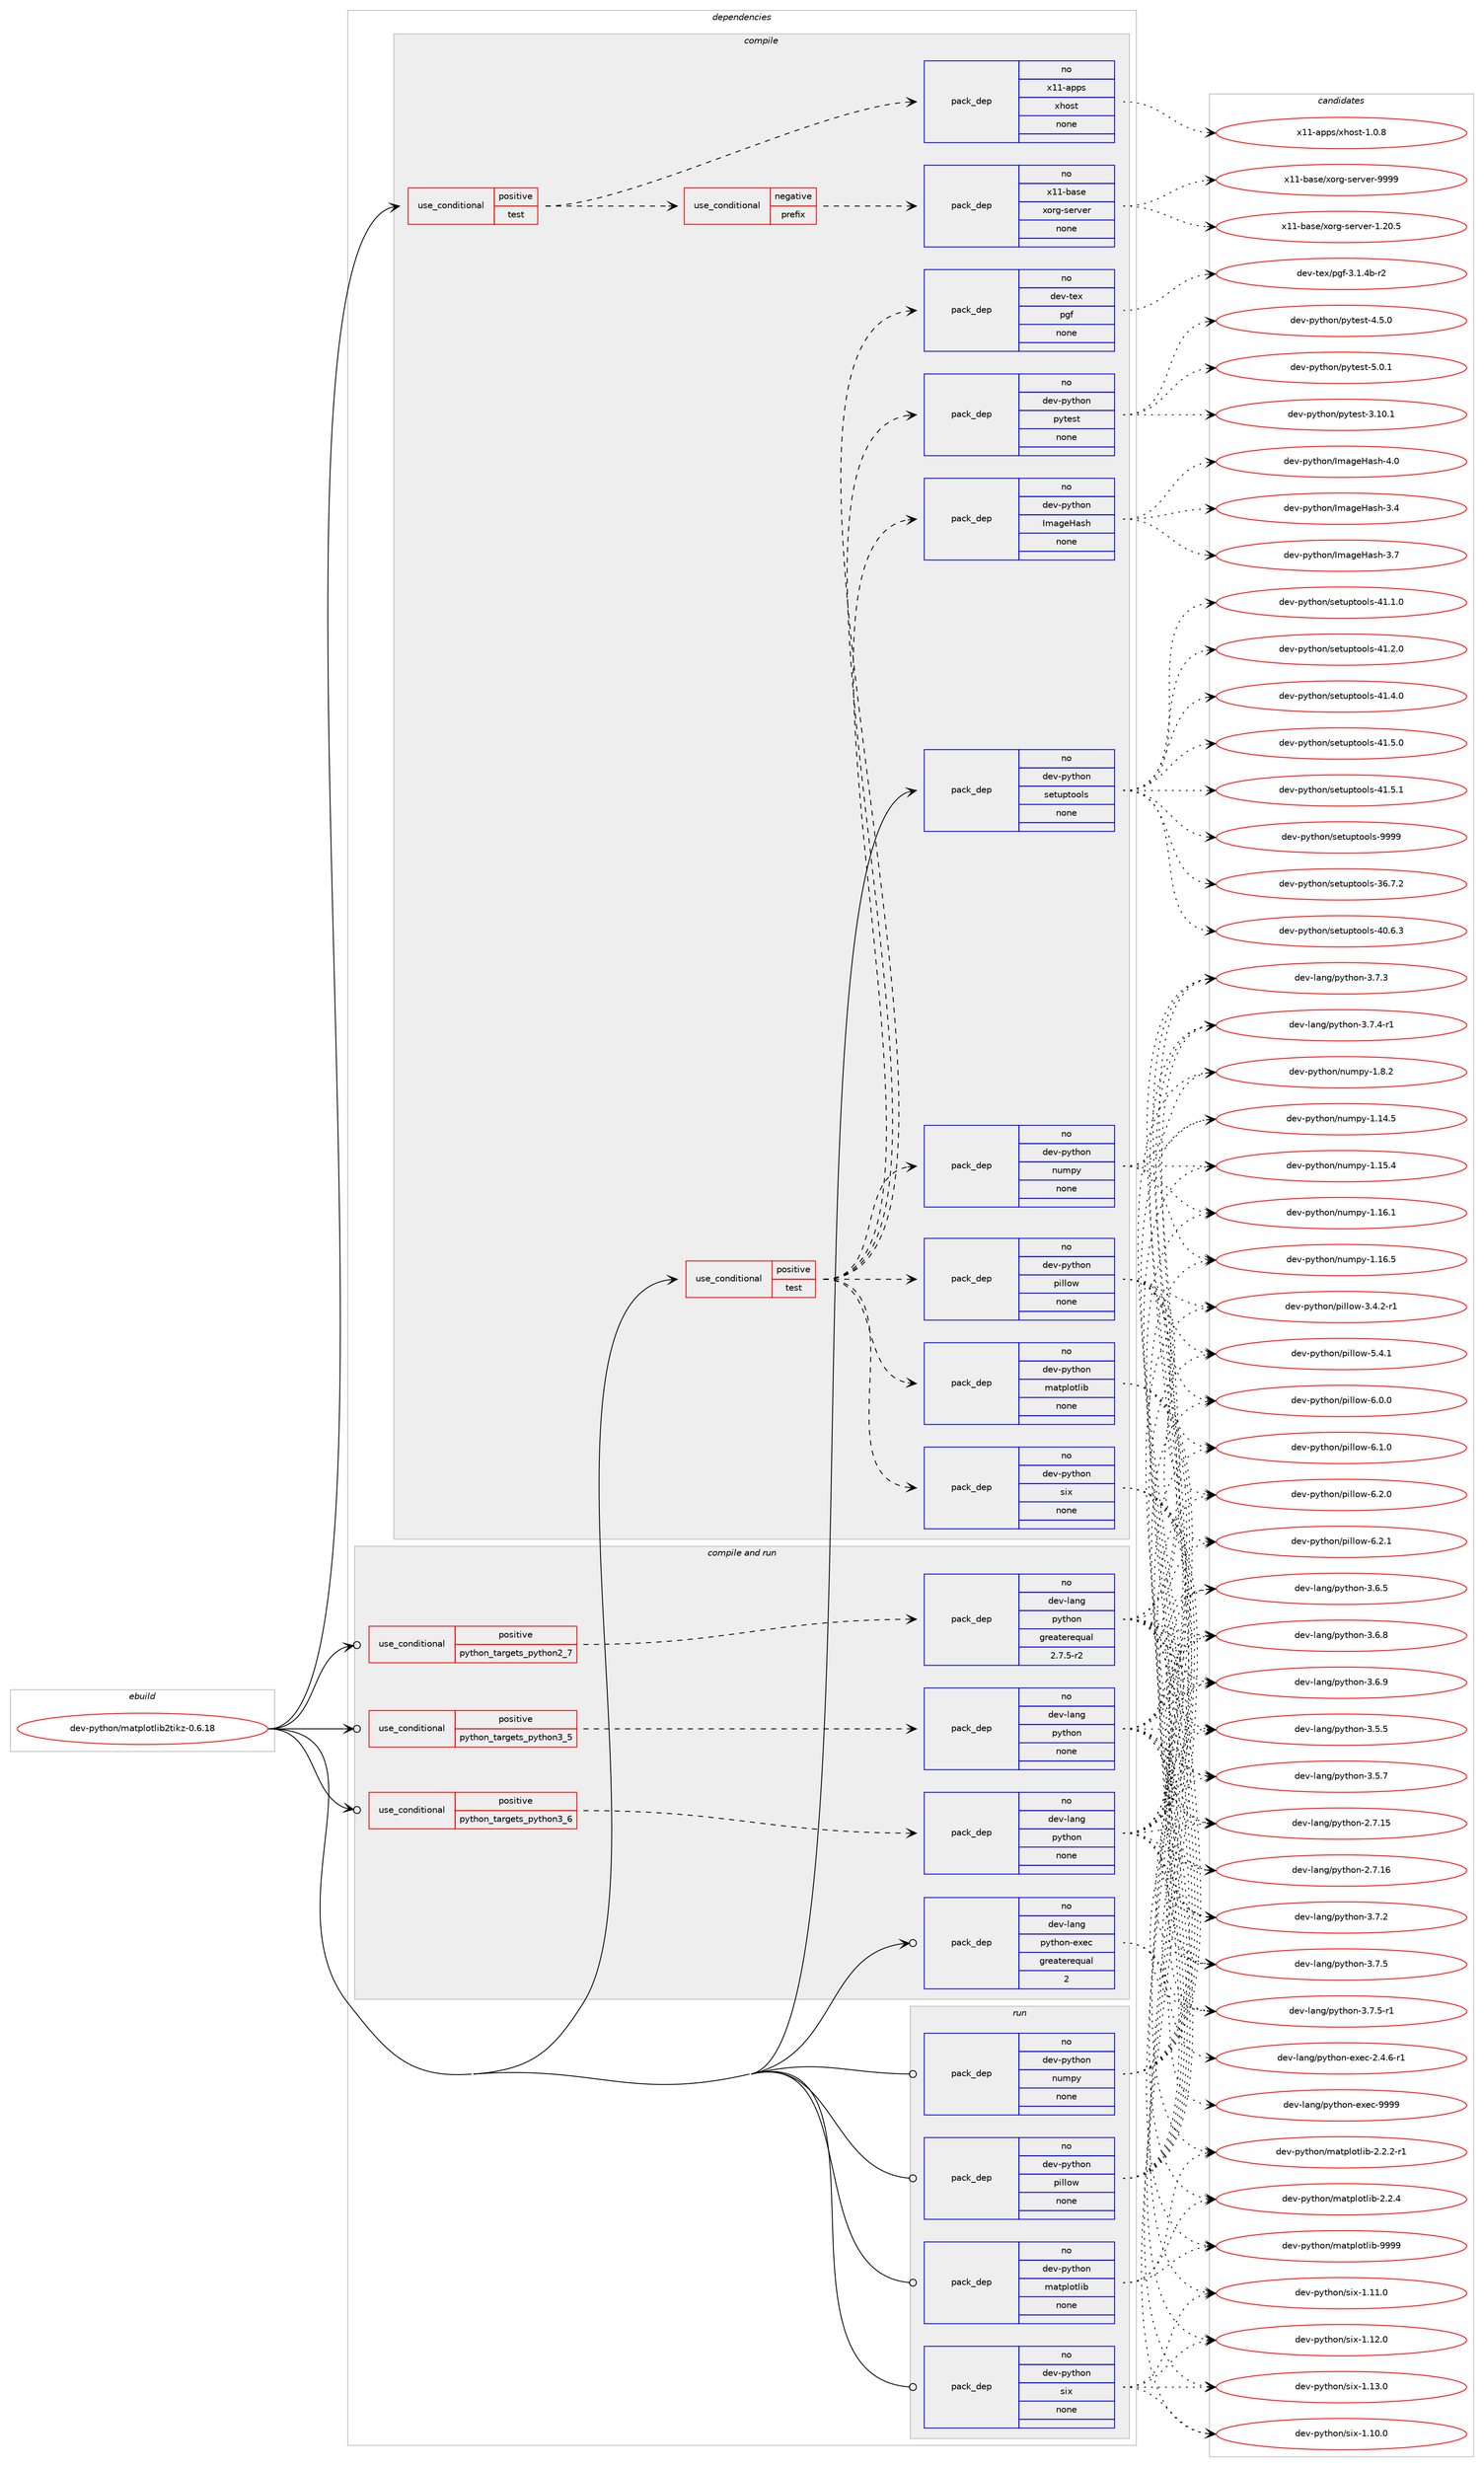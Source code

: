 digraph prolog {

# *************
# Graph options
# *************

newrank=true;
concentrate=true;
compound=true;
graph [rankdir=LR,fontname=Helvetica,fontsize=10,ranksep=1.5];#, ranksep=2.5, nodesep=0.2];
edge  [arrowhead=vee];
node  [fontname=Helvetica,fontsize=10];

# **********
# The ebuild
# **********

subgraph cluster_leftcol {
color=gray;
rank=same;
label=<<i>ebuild</i>>;
id [label="dev-python/matplotlib2tikz-0.6.18", color=red, width=4, href="../dev-python/matplotlib2tikz-0.6.18.svg"];
}

# ****************
# The dependencies
# ****************

subgraph cluster_midcol {
color=gray;
label=<<i>dependencies</i>>;
subgraph cluster_compile {
fillcolor="#eeeeee";
style=filled;
label=<<i>compile</i>>;
subgraph cond142421 {
dependency614317 [label=<<TABLE BORDER="0" CELLBORDER="1" CELLSPACING="0" CELLPADDING="4"><TR><TD ROWSPAN="3" CELLPADDING="10">use_conditional</TD></TR><TR><TD>positive</TD></TR><TR><TD>test</TD></TR></TABLE>>, shape=none, color=red];
subgraph cond142422 {
dependency614318 [label=<<TABLE BORDER="0" CELLBORDER="1" CELLSPACING="0" CELLPADDING="4"><TR><TD ROWSPAN="3" CELLPADDING="10">use_conditional</TD></TR><TR><TD>negative</TD></TR><TR><TD>prefix</TD></TR></TABLE>>, shape=none, color=red];
subgraph pack460091 {
dependency614319 [label=<<TABLE BORDER="0" CELLBORDER="1" CELLSPACING="0" CELLPADDING="4" WIDTH="220"><TR><TD ROWSPAN="6" CELLPADDING="30">pack_dep</TD></TR><TR><TD WIDTH="110">no</TD></TR><TR><TD>x11-base</TD></TR><TR><TD>xorg-server</TD></TR><TR><TD>none</TD></TR><TR><TD></TD></TR></TABLE>>, shape=none, color=blue];
}
dependency614318:e -> dependency614319:w [weight=20,style="dashed",arrowhead="vee"];
}
dependency614317:e -> dependency614318:w [weight=20,style="dashed",arrowhead="vee"];
subgraph pack460092 {
dependency614320 [label=<<TABLE BORDER="0" CELLBORDER="1" CELLSPACING="0" CELLPADDING="4" WIDTH="220"><TR><TD ROWSPAN="6" CELLPADDING="30">pack_dep</TD></TR><TR><TD WIDTH="110">no</TD></TR><TR><TD>x11-apps</TD></TR><TR><TD>xhost</TD></TR><TR><TD>none</TD></TR><TR><TD></TD></TR></TABLE>>, shape=none, color=blue];
}
dependency614317:e -> dependency614320:w [weight=20,style="dashed",arrowhead="vee"];
}
id:e -> dependency614317:w [weight=20,style="solid",arrowhead="vee"];
subgraph cond142423 {
dependency614321 [label=<<TABLE BORDER="0" CELLBORDER="1" CELLSPACING="0" CELLPADDING="4"><TR><TD ROWSPAN="3" CELLPADDING="10">use_conditional</TD></TR><TR><TD>positive</TD></TR><TR><TD>test</TD></TR></TABLE>>, shape=none, color=red];
subgraph pack460093 {
dependency614322 [label=<<TABLE BORDER="0" CELLBORDER="1" CELLSPACING="0" CELLPADDING="4" WIDTH="220"><TR><TD ROWSPAN="6" CELLPADDING="30">pack_dep</TD></TR><TR><TD WIDTH="110">no</TD></TR><TR><TD>dev-python</TD></TR><TR><TD>matplotlib</TD></TR><TR><TD>none</TD></TR><TR><TD></TD></TR></TABLE>>, shape=none, color=blue];
}
dependency614321:e -> dependency614322:w [weight=20,style="dashed",arrowhead="vee"];
subgraph pack460094 {
dependency614323 [label=<<TABLE BORDER="0" CELLBORDER="1" CELLSPACING="0" CELLPADDING="4" WIDTH="220"><TR><TD ROWSPAN="6" CELLPADDING="30">pack_dep</TD></TR><TR><TD WIDTH="110">no</TD></TR><TR><TD>dev-python</TD></TR><TR><TD>numpy</TD></TR><TR><TD>none</TD></TR><TR><TD></TD></TR></TABLE>>, shape=none, color=blue];
}
dependency614321:e -> dependency614323:w [weight=20,style="dashed",arrowhead="vee"];
subgraph pack460095 {
dependency614324 [label=<<TABLE BORDER="0" CELLBORDER="1" CELLSPACING="0" CELLPADDING="4" WIDTH="220"><TR><TD ROWSPAN="6" CELLPADDING="30">pack_dep</TD></TR><TR><TD WIDTH="110">no</TD></TR><TR><TD>dev-python</TD></TR><TR><TD>pillow</TD></TR><TR><TD>none</TD></TR><TR><TD></TD></TR></TABLE>>, shape=none, color=blue];
}
dependency614321:e -> dependency614324:w [weight=20,style="dashed",arrowhead="vee"];
subgraph pack460096 {
dependency614325 [label=<<TABLE BORDER="0" CELLBORDER="1" CELLSPACING="0" CELLPADDING="4" WIDTH="220"><TR><TD ROWSPAN="6" CELLPADDING="30">pack_dep</TD></TR><TR><TD WIDTH="110">no</TD></TR><TR><TD>dev-python</TD></TR><TR><TD>six</TD></TR><TR><TD>none</TD></TR><TR><TD></TD></TR></TABLE>>, shape=none, color=blue];
}
dependency614321:e -> dependency614325:w [weight=20,style="dashed",arrowhead="vee"];
subgraph pack460097 {
dependency614326 [label=<<TABLE BORDER="0" CELLBORDER="1" CELLSPACING="0" CELLPADDING="4" WIDTH="220"><TR><TD ROWSPAN="6" CELLPADDING="30">pack_dep</TD></TR><TR><TD WIDTH="110">no</TD></TR><TR><TD>dev-python</TD></TR><TR><TD>ImageHash</TD></TR><TR><TD>none</TD></TR><TR><TD></TD></TR></TABLE>>, shape=none, color=blue];
}
dependency614321:e -> dependency614326:w [weight=20,style="dashed",arrowhead="vee"];
subgraph pack460098 {
dependency614327 [label=<<TABLE BORDER="0" CELLBORDER="1" CELLSPACING="0" CELLPADDING="4" WIDTH="220"><TR><TD ROWSPAN="6" CELLPADDING="30">pack_dep</TD></TR><TR><TD WIDTH="110">no</TD></TR><TR><TD>dev-python</TD></TR><TR><TD>pytest</TD></TR><TR><TD>none</TD></TR><TR><TD></TD></TR></TABLE>>, shape=none, color=blue];
}
dependency614321:e -> dependency614327:w [weight=20,style="dashed",arrowhead="vee"];
subgraph pack460099 {
dependency614328 [label=<<TABLE BORDER="0" CELLBORDER="1" CELLSPACING="0" CELLPADDING="4" WIDTH="220"><TR><TD ROWSPAN="6" CELLPADDING="30">pack_dep</TD></TR><TR><TD WIDTH="110">no</TD></TR><TR><TD>dev-tex</TD></TR><TR><TD>pgf</TD></TR><TR><TD>none</TD></TR><TR><TD></TD></TR></TABLE>>, shape=none, color=blue];
}
dependency614321:e -> dependency614328:w [weight=20,style="dashed",arrowhead="vee"];
}
id:e -> dependency614321:w [weight=20,style="solid",arrowhead="vee"];
subgraph pack460100 {
dependency614329 [label=<<TABLE BORDER="0" CELLBORDER="1" CELLSPACING="0" CELLPADDING="4" WIDTH="220"><TR><TD ROWSPAN="6" CELLPADDING="30">pack_dep</TD></TR><TR><TD WIDTH="110">no</TD></TR><TR><TD>dev-python</TD></TR><TR><TD>setuptools</TD></TR><TR><TD>none</TD></TR><TR><TD></TD></TR></TABLE>>, shape=none, color=blue];
}
id:e -> dependency614329:w [weight=20,style="solid",arrowhead="vee"];
}
subgraph cluster_compileandrun {
fillcolor="#eeeeee";
style=filled;
label=<<i>compile and run</i>>;
subgraph cond142424 {
dependency614330 [label=<<TABLE BORDER="0" CELLBORDER="1" CELLSPACING="0" CELLPADDING="4"><TR><TD ROWSPAN="3" CELLPADDING="10">use_conditional</TD></TR><TR><TD>positive</TD></TR><TR><TD>python_targets_python2_7</TD></TR></TABLE>>, shape=none, color=red];
subgraph pack460101 {
dependency614331 [label=<<TABLE BORDER="0" CELLBORDER="1" CELLSPACING="0" CELLPADDING="4" WIDTH="220"><TR><TD ROWSPAN="6" CELLPADDING="30">pack_dep</TD></TR><TR><TD WIDTH="110">no</TD></TR><TR><TD>dev-lang</TD></TR><TR><TD>python</TD></TR><TR><TD>greaterequal</TD></TR><TR><TD>2.7.5-r2</TD></TR></TABLE>>, shape=none, color=blue];
}
dependency614330:e -> dependency614331:w [weight=20,style="dashed",arrowhead="vee"];
}
id:e -> dependency614330:w [weight=20,style="solid",arrowhead="odotvee"];
subgraph cond142425 {
dependency614332 [label=<<TABLE BORDER="0" CELLBORDER="1" CELLSPACING="0" CELLPADDING="4"><TR><TD ROWSPAN="3" CELLPADDING="10">use_conditional</TD></TR><TR><TD>positive</TD></TR><TR><TD>python_targets_python3_5</TD></TR></TABLE>>, shape=none, color=red];
subgraph pack460102 {
dependency614333 [label=<<TABLE BORDER="0" CELLBORDER="1" CELLSPACING="0" CELLPADDING="4" WIDTH="220"><TR><TD ROWSPAN="6" CELLPADDING="30">pack_dep</TD></TR><TR><TD WIDTH="110">no</TD></TR><TR><TD>dev-lang</TD></TR><TR><TD>python</TD></TR><TR><TD>none</TD></TR><TR><TD></TD></TR></TABLE>>, shape=none, color=blue];
}
dependency614332:e -> dependency614333:w [weight=20,style="dashed",arrowhead="vee"];
}
id:e -> dependency614332:w [weight=20,style="solid",arrowhead="odotvee"];
subgraph cond142426 {
dependency614334 [label=<<TABLE BORDER="0" CELLBORDER="1" CELLSPACING="0" CELLPADDING="4"><TR><TD ROWSPAN="3" CELLPADDING="10">use_conditional</TD></TR><TR><TD>positive</TD></TR><TR><TD>python_targets_python3_6</TD></TR></TABLE>>, shape=none, color=red];
subgraph pack460103 {
dependency614335 [label=<<TABLE BORDER="0" CELLBORDER="1" CELLSPACING="0" CELLPADDING="4" WIDTH="220"><TR><TD ROWSPAN="6" CELLPADDING="30">pack_dep</TD></TR><TR><TD WIDTH="110">no</TD></TR><TR><TD>dev-lang</TD></TR><TR><TD>python</TD></TR><TR><TD>none</TD></TR><TR><TD></TD></TR></TABLE>>, shape=none, color=blue];
}
dependency614334:e -> dependency614335:w [weight=20,style="dashed",arrowhead="vee"];
}
id:e -> dependency614334:w [weight=20,style="solid",arrowhead="odotvee"];
subgraph pack460104 {
dependency614336 [label=<<TABLE BORDER="0" CELLBORDER="1" CELLSPACING="0" CELLPADDING="4" WIDTH="220"><TR><TD ROWSPAN="6" CELLPADDING="30">pack_dep</TD></TR><TR><TD WIDTH="110">no</TD></TR><TR><TD>dev-lang</TD></TR><TR><TD>python-exec</TD></TR><TR><TD>greaterequal</TD></TR><TR><TD>2</TD></TR></TABLE>>, shape=none, color=blue];
}
id:e -> dependency614336:w [weight=20,style="solid",arrowhead="odotvee"];
}
subgraph cluster_run {
fillcolor="#eeeeee";
style=filled;
label=<<i>run</i>>;
subgraph pack460105 {
dependency614337 [label=<<TABLE BORDER="0" CELLBORDER="1" CELLSPACING="0" CELLPADDING="4" WIDTH="220"><TR><TD ROWSPAN="6" CELLPADDING="30">pack_dep</TD></TR><TR><TD WIDTH="110">no</TD></TR><TR><TD>dev-python</TD></TR><TR><TD>matplotlib</TD></TR><TR><TD>none</TD></TR><TR><TD></TD></TR></TABLE>>, shape=none, color=blue];
}
id:e -> dependency614337:w [weight=20,style="solid",arrowhead="odot"];
subgraph pack460106 {
dependency614338 [label=<<TABLE BORDER="0" CELLBORDER="1" CELLSPACING="0" CELLPADDING="4" WIDTH="220"><TR><TD ROWSPAN="6" CELLPADDING="30">pack_dep</TD></TR><TR><TD WIDTH="110">no</TD></TR><TR><TD>dev-python</TD></TR><TR><TD>numpy</TD></TR><TR><TD>none</TD></TR><TR><TD></TD></TR></TABLE>>, shape=none, color=blue];
}
id:e -> dependency614338:w [weight=20,style="solid",arrowhead="odot"];
subgraph pack460107 {
dependency614339 [label=<<TABLE BORDER="0" CELLBORDER="1" CELLSPACING="0" CELLPADDING="4" WIDTH="220"><TR><TD ROWSPAN="6" CELLPADDING="30">pack_dep</TD></TR><TR><TD WIDTH="110">no</TD></TR><TR><TD>dev-python</TD></TR><TR><TD>pillow</TD></TR><TR><TD>none</TD></TR><TR><TD></TD></TR></TABLE>>, shape=none, color=blue];
}
id:e -> dependency614339:w [weight=20,style="solid",arrowhead="odot"];
subgraph pack460108 {
dependency614340 [label=<<TABLE BORDER="0" CELLBORDER="1" CELLSPACING="0" CELLPADDING="4" WIDTH="220"><TR><TD ROWSPAN="6" CELLPADDING="30">pack_dep</TD></TR><TR><TD WIDTH="110">no</TD></TR><TR><TD>dev-python</TD></TR><TR><TD>six</TD></TR><TR><TD>none</TD></TR><TR><TD></TD></TR></TABLE>>, shape=none, color=blue];
}
id:e -> dependency614340:w [weight=20,style="solid",arrowhead="odot"];
}
}

# **************
# The candidates
# **************

subgraph cluster_choices {
rank=same;
color=gray;
label=<<i>candidates</i>>;

subgraph choice460091 {
color=black;
nodesep=1;
choice1204949459897115101471201111141034511510111411810111445494650484653 [label="x11-base/xorg-server-1.20.5", color=red, width=4,href="../x11-base/xorg-server-1.20.5.svg"];
choice120494945989711510147120111114103451151011141181011144557575757 [label="x11-base/xorg-server-9999", color=red, width=4,href="../x11-base/xorg-server-9999.svg"];
dependency614319:e -> choice1204949459897115101471201111141034511510111411810111445494650484653:w [style=dotted,weight="100"];
dependency614319:e -> choice120494945989711510147120111114103451151011141181011144557575757:w [style=dotted,weight="100"];
}
subgraph choice460092 {
color=black;
nodesep=1;
choice1204949459711211211547120104111115116454946484656 [label="x11-apps/xhost-1.0.8", color=red, width=4,href="../x11-apps/xhost-1.0.8.svg"];
dependency614320:e -> choice1204949459711211211547120104111115116454946484656:w [style=dotted,weight="100"];
}
subgraph choice460093 {
color=black;
nodesep=1;
choice100101118451121211161041111104710997116112108111116108105984550465046504511449 [label="dev-python/matplotlib-2.2.2-r1", color=red, width=4,href="../dev-python/matplotlib-2.2.2-r1.svg"];
choice10010111845112121116104111110471099711611210811111610810598455046504652 [label="dev-python/matplotlib-2.2.4", color=red, width=4,href="../dev-python/matplotlib-2.2.4.svg"];
choice100101118451121211161041111104710997116112108111116108105984557575757 [label="dev-python/matplotlib-9999", color=red, width=4,href="../dev-python/matplotlib-9999.svg"];
dependency614322:e -> choice100101118451121211161041111104710997116112108111116108105984550465046504511449:w [style=dotted,weight="100"];
dependency614322:e -> choice10010111845112121116104111110471099711611210811111610810598455046504652:w [style=dotted,weight="100"];
dependency614322:e -> choice100101118451121211161041111104710997116112108111116108105984557575757:w [style=dotted,weight="100"];
}
subgraph choice460094 {
color=black;
nodesep=1;
choice100101118451121211161041111104711011710911212145494649524653 [label="dev-python/numpy-1.14.5", color=red, width=4,href="../dev-python/numpy-1.14.5.svg"];
choice100101118451121211161041111104711011710911212145494649534652 [label="dev-python/numpy-1.15.4", color=red, width=4,href="../dev-python/numpy-1.15.4.svg"];
choice100101118451121211161041111104711011710911212145494649544649 [label="dev-python/numpy-1.16.1", color=red, width=4,href="../dev-python/numpy-1.16.1.svg"];
choice100101118451121211161041111104711011710911212145494649544653 [label="dev-python/numpy-1.16.5", color=red, width=4,href="../dev-python/numpy-1.16.5.svg"];
choice1001011184511212111610411111047110117109112121454946564650 [label="dev-python/numpy-1.8.2", color=red, width=4,href="../dev-python/numpy-1.8.2.svg"];
dependency614323:e -> choice100101118451121211161041111104711011710911212145494649524653:w [style=dotted,weight="100"];
dependency614323:e -> choice100101118451121211161041111104711011710911212145494649534652:w [style=dotted,weight="100"];
dependency614323:e -> choice100101118451121211161041111104711011710911212145494649544649:w [style=dotted,weight="100"];
dependency614323:e -> choice100101118451121211161041111104711011710911212145494649544653:w [style=dotted,weight="100"];
dependency614323:e -> choice1001011184511212111610411111047110117109112121454946564650:w [style=dotted,weight="100"];
}
subgraph choice460095 {
color=black;
nodesep=1;
choice10010111845112121116104111110471121051081081111194551465246504511449 [label="dev-python/pillow-3.4.2-r1", color=red, width=4,href="../dev-python/pillow-3.4.2-r1.svg"];
choice1001011184511212111610411111047112105108108111119455346524649 [label="dev-python/pillow-5.4.1", color=red, width=4,href="../dev-python/pillow-5.4.1.svg"];
choice1001011184511212111610411111047112105108108111119455446484648 [label="dev-python/pillow-6.0.0", color=red, width=4,href="../dev-python/pillow-6.0.0.svg"];
choice1001011184511212111610411111047112105108108111119455446494648 [label="dev-python/pillow-6.1.0", color=red, width=4,href="../dev-python/pillow-6.1.0.svg"];
choice1001011184511212111610411111047112105108108111119455446504648 [label="dev-python/pillow-6.2.0", color=red, width=4,href="../dev-python/pillow-6.2.0.svg"];
choice1001011184511212111610411111047112105108108111119455446504649 [label="dev-python/pillow-6.2.1", color=red, width=4,href="../dev-python/pillow-6.2.1.svg"];
dependency614324:e -> choice10010111845112121116104111110471121051081081111194551465246504511449:w [style=dotted,weight="100"];
dependency614324:e -> choice1001011184511212111610411111047112105108108111119455346524649:w [style=dotted,weight="100"];
dependency614324:e -> choice1001011184511212111610411111047112105108108111119455446484648:w [style=dotted,weight="100"];
dependency614324:e -> choice1001011184511212111610411111047112105108108111119455446494648:w [style=dotted,weight="100"];
dependency614324:e -> choice1001011184511212111610411111047112105108108111119455446504648:w [style=dotted,weight="100"];
dependency614324:e -> choice1001011184511212111610411111047112105108108111119455446504649:w [style=dotted,weight="100"];
}
subgraph choice460096 {
color=black;
nodesep=1;
choice100101118451121211161041111104711510512045494649484648 [label="dev-python/six-1.10.0", color=red, width=4,href="../dev-python/six-1.10.0.svg"];
choice100101118451121211161041111104711510512045494649494648 [label="dev-python/six-1.11.0", color=red, width=4,href="../dev-python/six-1.11.0.svg"];
choice100101118451121211161041111104711510512045494649504648 [label="dev-python/six-1.12.0", color=red, width=4,href="../dev-python/six-1.12.0.svg"];
choice100101118451121211161041111104711510512045494649514648 [label="dev-python/six-1.13.0", color=red, width=4,href="../dev-python/six-1.13.0.svg"];
dependency614325:e -> choice100101118451121211161041111104711510512045494649484648:w [style=dotted,weight="100"];
dependency614325:e -> choice100101118451121211161041111104711510512045494649494648:w [style=dotted,weight="100"];
dependency614325:e -> choice100101118451121211161041111104711510512045494649504648:w [style=dotted,weight="100"];
dependency614325:e -> choice100101118451121211161041111104711510512045494649514648:w [style=dotted,weight="100"];
}
subgraph choice460097 {
color=black;
nodesep=1;
choice10010111845112121116104111110477310997103101729711510445514652 [label="dev-python/ImageHash-3.4", color=red, width=4,href="../dev-python/ImageHash-3.4.svg"];
choice10010111845112121116104111110477310997103101729711510445514655 [label="dev-python/ImageHash-3.7", color=red, width=4,href="../dev-python/ImageHash-3.7.svg"];
choice10010111845112121116104111110477310997103101729711510445524648 [label="dev-python/ImageHash-4.0", color=red, width=4,href="../dev-python/ImageHash-4.0.svg"];
dependency614326:e -> choice10010111845112121116104111110477310997103101729711510445514652:w [style=dotted,weight="100"];
dependency614326:e -> choice10010111845112121116104111110477310997103101729711510445514655:w [style=dotted,weight="100"];
dependency614326:e -> choice10010111845112121116104111110477310997103101729711510445524648:w [style=dotted,weight="100"];
}
subgraph choice460098 {
color=black;
nodesep=1;
choice100101118451121211161041111104711212111610111511645514649484649 [label="dev-python/pytest-3.10.1", color=red, width=4,href="../dev-python/pytest-3.10.1.svg"];
choice1001011184511212111610411111047112121116101115116455246534648 [label="dev-python/pytest-4.5.0", color=red, width=4,href="../dev-python/pytest-4.5.0.svg"];
choice1001011184511212111610411111047112121116101115116455346484649 [label="dev-python/pytest-5.0.1", color=red, width=4,href="../dev-python/pytest-5.0.1.svg"];
dependency614327:e -> choice100101118451121211161041111104711212111610111511645514649484649:w [style=dotted,weight="100"];
dependency614327:e -> choice1001011184511212111610411111047112121116101115116455246534648:w [style=dotted,weight="100"];
dependency614327:e -> choice1001011184511212111610411111047112121116101115116455346484649:w [style=dotted,weight="100"];
}
subgraph choice460099 {
color=black;
nodesep=1;
choice1001011184511610112047112103102455146494652984511450 [label="dev-tex/pgf-3.1.4b-r2", color=red, width=4,href="../dev-tex/pgf-3.1.4b-r2.svg"];
dependency614328:e -> choice1001011184511610112047112103102455146494652984511450:w [style=dotted,weight="100"];
}
subgraph choice460100 {
color=black;
nodesep=1;
choice100101118451121211161041111104711510111611711211611111110811545515446554650 [label="dev-python/setuptools-36.7.2", color=red, width=4,href="../dev-python/setuptools-36.7.2.svg"];
choice100101118451121211161041111104711510111611711211611111110811545524846544651 [label="dev-python/setuptools-40.6.3", color=red, width=4,href="../dev-python/setuptools-40.6.3.svg"];
choice100101118451121211161041111104711510111611711211611111110811545524946494648 [label="dev-python/setuptools-41.1.0", color=red, width=4,href="../dev-python/setuptools-41.1.0.svg"];
choice100101118451121211161041111104711510111611711211611111110811545524946504648 [label="dev-python/setuptools-41.2.0", color=red, width=4,href="../dev-python/setuptools-41.2.0.svg"];
choice100101118451121211161041111104711510111611711211611111110811545524946524648 [label="dev-python/setuptools-41.4.0", color=red, width=4,href="../dev-python/setuptools-41.4.0.svg"];
choice100101118451121211161041111104711510111611711211611111110811545524946534648 [label="dev-python/setuptools-41.5.0", color=red, width=4,href="../dev-python/setuptools-41.5.0.svg"];
choice100101118451121211161041111104711510111611711211611111110811545524946534649 [label="dev-python/setuptools-41.5.1", color=red, width=4,href="../dev-python/setuptools-41.5.1.svg"];
choice10010111845112121116104111110471151011161171121161111111081154557575757 [label="dev-python/setuptools-9999", color=red, width=4,href="../dev-python/setuptools-9999.svg"];
dependency614329:e -> choice100101118451121211161041111104711510111611711211611111110811545515446554650:w [style=dotted,weight="100"];
dependency614329:e -> choice100101118451121211161041111104711510111611711211611111110811545524846544651:w [style=dotted,weight="100"];
dependency614329:e -> choice100101118451121211161041111104711510111611711211611111110811545524946494648:w [style=dotted,weight="100"];
dependency614329:e -> choice100101118451121211161041111104711510111611711211611111110811545524946504648:w [style=dotted,weight="100"];
dependency614329:e -> choice100101118451121211161041111104711510111611711211611111110811545524946524648:w [style=dotted,weight="100"];
dependency614329:e -> choice100101118451121211161041111104711510111611711211611111110811545524946534648:w [style=dotted,weight="100"];
dependency614329:e -> choice100101118451121211161041111104711510111611711211611111110811545524946534649:w [style=dotted,weight="100"];
dependency614329:e -> choice10010111845112121116104111110471151011161171121161111111081154557575757:w [style=dotted,weight="100"];
}
subgraph choice460101 {
color=black;
nodesep=1;
choice10010111845108971101034711212111610411111045504655464953 [label="dev-lang/python-2.7.15", color=red, width=4,href="../dev-lang/python-2.7.15.svg"];
choice10010111845108971101034711212111610411111045504655464954 [label="dev-lang/python-2.7.16", color=red, width=4,href="../dev-lang/python-2.7.16.svg"];
choice100101118451089711010347112121116104111110455146534653 [label="dev-lang/python-3.5.5", color=red, width=4,href="../dev-lang/python-3.5.5.svg"];
choice100101118451089711010347112121116104111110455146534655 [label="dev-lang/python-3.5.7", color=red, width=4,href="../dev-lang/python-3.5.7.svg"];
choice100101118451089711010347112121116104111110455146544653 [label="dev-lang/python-3.6.5", color=red, width=4,href="../dev-lang/python-3.6.5.svg"];
choice100101118451089711010347112121116104111110455146544656 [label="dev-lang/python-3.6.8", color=red, width=4,href="../dev-lang/python-3.6.8.svg"];
choice100101118451089711010347112121116104111110455146544657 [label="dev-lang/python-3.6.9", color=red, width=4,href="../dev-lang/python-3.6.9.svg"];
choice100101118451089711010347112121116104111110455146554650 [label="dev-lang/python-3.7.2", color=red, width=4,href="../dev-lang/python-3.7.2.svg"];
choice100101118451089711010347112121116104111110455146554651 [label="dev-lang/python-3.7.3", color=red, width=4,href="../dev-lang/python-3.7.3.svg"];
choice1001011184510897110103471121211161041111104551465546524511449 [label="dev-lang/python-3.7.4-r1", color=red, width=4,href="../dev-lang/python-3.7.4-r1.svg"];
choice100101118451089711010347112121116104111110455146554653 [label="dev-lang/python-3.7.5", color=red, width=4,href="../dev-lang/python-3.7.5.svg"];
choice1001011184510897110103471121211161041111104551465546534511449 [label="dev-lang/python-3.7.5-r1", color=red, width=4,href="../dev-lang/python-3.7.5-r1.svg"];
dependency614331:e -> choice10010111845108971101034711212111610411111045504655464953:w [style=dotted,weight="100"];
dependency614331:e -> choice10010111845108971101034711212111610411111045504655464954:w [style=dotted,weight="100"];
dependency614331:e -> choice100101118451089711010347112121116104111110455146534653:w [style=dotted,weight="100"];
dependency614331:e -> choice100101118451089711010347112121116104111110455146534655:w [style=dotted,weight="100"];
dependency614331:e -> choice100101118451089711010347112121116104111110455146544653:w [style=dotted,weight="100"];
dependency614331:e -> choice100101118451089711010347112121116104111110455146544656:w [style=dotted,weight="100"];
dependency614331:e -> choice100101118451089711010347112121116104111110455146544657:w [style=dotted,weight="100"];
dependency614331:e -> choice100101118451089711010347112121116104111110455146554650:w [style=dotted,weight="100"];
dependency614331:e -> choice100101118451089711010347112121116104111110455146554651:w [style=dotted,weight="100"];
dependency614331:e -> choice1001011184510897110103471121211161041111104551465546524511449:w [style=dotted,weight="100"];
dependency614331:e -> choice100101118451089711010347112121116104111110455146554653:w [style=dotted,weight="100"];
dependency614331:e -> choice1001011184510897110103471121211161041111104551465546534511449:w [style=dotted,weight="100"];
}
subgraph choice460102 {
color=black;
nodesep=1;
choice10010111845108971101034711212111610411111045504655464953 [label="dev-lang/python-2.7.15", color=red, width=4,href="../dev-lang/python-2.7.15.svg"];
choice10010111845108971101034711212111610411111045504655464954 [label="dev-lang/python-2.7.16", color=red, width=4,href="../dev-lang/python-2.7.16.svg"];
choice100101118451089711010347112121116104111110455146534653 [label="dev-lang/python-3.5.5", color=red, width=4,href="../dev-lang/python-3.5.5.svg"];
choice100101118451089711010347112121116104111110455146534655 [label="dev-lang/python-3.5.7", color=red, width=4,href="../dev-lang/python-3.5.7.svg"];
choice100101118451089711010347112121116104111110455146544653 [label="dev-lang/python-3.6.5", color=red, width=4,href="../dev-lang/python-3.6.5.svg"];
choice100101118451089711010347112121116104111110455146544656 [label="dev-lang/python-3.6.8", color=red, width=4,href="../dev-lang/python-3.6.8.svg"];
choice100101118451089711010347112121116104111110455146544657 [label="dev-lang/python-3.6.9", color=red, width=4,href="../dev-lang/python-3.6.9.svg"];
choice100101118451089711010347112121116104111110455146554650 [label="dev-lang/python-3.7.2", color=red, width=4,href="../dev-lang/python-3.7.2.svg"];
choice100101118451089711010347112121116104111110455146554651 [label="dev-lang/python-3.7.3", color=red, width=4,href="../dev-lang/python-3.7.3.svg"];
choice1001011184510897110103471121211161041111104551465546524511449 [label="dev-lang/python-3.7.4-r1", color=red, width=4,href="../dev-lang/python-3.7.4-r1.svg"];
choice100101118451089711010347112121116104111110455146554653 [label="dev-lang/python-3.7.5", color=red, width=4,href="../dev-lang/python-3.7.5.svg"];
choice1001011184510897110103471121211161041111104551465546534511449 [label="dev-lang/python-3.7.5-r1", color=red, width=4,href="../dev-lang/python-3.7.5-r1.svg"];
dependency614333:e -> choice10010111845108971101034711212111610411111045504655464953:w [style=dotted,weight="100"];
dependency614333:e -> choice10010111845108971101034711212111610411111045504655464954:w [style=dotted,weight="100"];
dependency614333:e -> choice100101118451089711010347112121116104111110455146534653:w [style=dotted,weight="100"];
dependency614333:e -> choice100101118451089711010347112121116104111110455146534655:w [style=dotted,weight="100"];
dependency614333:e -> choice100101118451089711010347112121116104111110455146544653:w [style=dotted,weight="100"];
dependency614333:e -> choice100101118451089711010347112121116104111110455146544656:w [style=dotted,weight="100"];
dependency614333:e -> choice100101118451089711010347112121116104111110455146544657:w [style=dotted,weight="100"];
dependency614333:e -> choice100101118451089711010347112121116104111110455146554650:w [style=dotted,weight="100"];
dependency614333:e -> choice100101118451089711010347112121116104111110455146554651:w [style=dotted,weight="100"];
dependency614333:e -> choice1001011184510897110103471121211161041111104551465546524511449:w [style=dotted,weight="100"];
dependency614333:e -> choice100101118451089711010347112121116104111110455146554653:w [style=dotted,weight="100"];
dependency614333:e -> choice1001011184510897110103471121211161041111104551465546534511449:w [style=dotted,weight="100"];
}
subgraph choice460103 {
color=black;
nodesep=1;
choice10010111845108971101034711212111610411111045504655464953 [label="dev-lang/python-2.7.15", color=red, width=4,href="../dev-lang/python-2.7.15.svg"];
choice10010111845108971101034711212111610411111045504655464954 [label="dev-lang/python-2.7.16", color=red, width=4,href="../dev-lang/python-2.7.16.svg"];
choice100101118451089711010347112121116104111110455146534653 [label="dev-lang/python-3.5.5", color=red, width=4,href="../dev-lang/python-3.5.5.svg"];
choice100101118451089711010347112121116104111110455146534655 [label="dev-lang/python-3.5.7", color=red, width=4,href="../dev-lang/python-3.5.7.svg"];
choice100101118451089711010347112121116104111110455146544653 [label="dev-lang/python-3.6.5", color=red, width=4,href="../dev-lang/python-3.6.5.svg"];
choice100101118451089711010347112121116104111110455146544656 [label="dev-lang/python-3.6.8", color=red, width=4,href="../dev-lang/python-3.6.8.svg"];
choice100101118451089711010347112121116104111110455146544657 [label="dev-lang/python-3.6.9", color=red, width=4,href="../dev-lang/python-3.6.9.svg"];
choice100101118451089711010347112121116104111110455146554650 [label="dev-lang/python-3.7.2", color=red, width=4,href="../dev-lang/python-3.7.2.svg"];
choice100101118451089711010347112121116104111110455146554651 [label="dev-lang/python-3.7.3", color=red, width=4,href="../dev-lang/python-3.7.3.svg"];
choice1001011184510897110103471121211161041111104551465546524511449 [label="dev-lang/python-3.7.4-r1", color=red, width=4,href="../dev-lang/python-3.7.4-r1.svg"];
choice100101118451089711010347112121116104111110455146554653 [label="dev-lang/python-3.7.5", color=red, width=4,href="../dev-lang/python-3.7.5.svg"];
choice1001011184510897110103471121211161041111104551465546534511449 [label="dev-lang/python-3.7.5-r1", color=red, width=4,href="../dev-lang/python-3.7.5-r1.svg"];
dependency614335:e -> choice10010111845108971101034711212111610411111045504655464953:w [style=dotted,weight="100"];
dependency614335:e -> choice10010111845108971101034711212111610411111045504655464954:w [style=dotted,weight="100"];
dependency614335:e -> choice100101118451089711010347112121116104111110455146534653:w [style=dotted,weight="100"];
dependency614335:e -> choice100101118451089711010347112121116104111110455146534655:w [style=dotted,weight="100"];
dependency614335:e -> choice100101118451089711010347112121116104111110455146544653:w [style=dotted,weight="100"];
dependency614335:e -> choice100101118451089711010347112121116104111110455146544656:w [style=dotted,weight="100"];
dependency614335:e -> choice100101118451089711010347112121116104111110455146544657:w [style=dotted,weight="100"];
dependency614335:e -> choice100101118451089711010347112121116104111110455146554650:w [style=dotted,weight="100"];
dependency614335:e -> choice100101118451089711010347112121116104111110455146554651:w [style=dotted,weight="100"];
dependency614335:e -> choice1001011184510897110103471121211161041111104551465546524511449:w [style=dotted,weight="100"];
dependency614335:e -> choice100101118451089711010347112121116104111110455146554653:w [style=dotted,weight="100"];
dependency614335:e -> choice1001011184510897110103471121211161041111104551465546534511449:w [style=dotted,weight="100"];
}
subgraph choice460104 {
color=black;
nodesep=1;
choice10010111845108971101034711212111610411111045101120101994550465246544511449 [label="dev-lang/python-exec-2.4.6-r1", color=red, width=4,href="../dev-lang/python-exec-2.4.6-r1.svg"];
choice10010111845108971101034711212111610411111045101120101994557575757 [label="dev-lang/python-exec-9999", color=red, width=4,href="../dev-lang/python-exec-9999.svg"];
dependency614336:e -> choice10010111845108971101034711212111610411111045101120101994550465246544511449:w [style=dotted,weight="100"];
dependency614336:e -> choice10010111845108971101034711212111610411111045101120101994557575757:w [style=dotted,weight="100"];
}
subgraph choice460105 {
color=black;
nodesep=1;
choice100101118451121211161041111104710997116112108111116108105984550465046504511449 [label="dev-python/matplotlib-2.2.2-r1", color=red, width=4,href="../dev-python/matplotlib-2.2.2-r1.svg"];
choice10010111845112121116104111110471099711611210811111610810598455046504652 [label="dev-python/matplotlib-2.2.4", color=red, width=4,href="../dev-python/matplotlib-2.2.4.svg"];
choice100101118451121211161041111104710997116112108111116108105984557575757 [label="dev-python/matplotlib-9999", color=red, width=4,href="../dev-python/matplotlib-9999.svg"];
dependency614337:e -> choice100101118451121211161041111104710997116112108111116108105984550465046504511449:w [style=dotted,weight="100"];
dependency614337:e -> choice10010111845112121116104111110471099711611210811111610810598455046504652:w [style=dotted,weight="100"];
dependency614337:e -> choice100101118451121211161041111104710997116112108111116108105984557575757:w [style=dotted,weight="100"];
}
subgraph choice460106 {
color=black;
nodesep=1;
choice100101118451121211161041111104711011710911212145494649524653 [label="dev-python/numpy-1.14.5", color=red, width=4,href="../dev-python/numpy-1.14.5.svg"];
choice100101118451121211161041111104711011710911212145494649534652 [label="dev-python/numpy-1.15.4", color=red, width=4,href="../dev-python/numpy-1.15.4.svg"];
choice100101118451121211161041111104711011710911212145494649544649 [label="dev-python/numpy-1.16.1", color=red, width=4,href="../dev-python/numpy-1.16.1.svg"];
choice100101118451121211161041111104711011710911212145494649544653 [label="dev-python/numpy-1.16.5", color=red, width=4,href="../dev-python/numpy-1.16.5.svg"];
choice1001011184511212111610411111047110117109112121454946564650 [label="dev-python/numpy-1.8.2", color=red, width=4,href="../dev-python/numpy-1.8.2.svg"];
dependency614338:e -> choice100101118451121211161041111104711011710911212145494649524653:w [style=dotted,weight="100"];
dependency614338:e -> choice100101118451121211161041111104711011710911212145494649534652:w [style=dotted,weight="100"];
dependency614338:e -> choice100101118451121211161041111104711011710911212145494649544649:w [style=dotted,weight="100"];
dependency614338:e -> choice100101118451121211161041111104711011710911212145494649544653:w [style=dotted,weight="100"];
dependency614338:e -> choice1001011184511212111610411111047110117109112121454946564650:w [style=dotted,weight="100"];
}
subgraph choice460107 {
color=black;
nodesep=1;
choice10010111845112121116104111110471121051081081111194551465246504511449 [label="dev-python/pillow-3.4.2-r1", color=red, width=4,href="../dev-python/pillow-3.4.2-r1.svg"];
choice1001011184511212111610411111047112105108108111119455346524649 [label="dev-python/pillow-5.4.1", color=red, width=4,href="../dev-python/pillow-5.4.1.svg"];
choice1001011184511212111610411111047112105108108111119455446484648 [label="dev-python/pillow-6.0.0", color=red, width=4,href="../dev-python/pillow-6.0.0.svg"];
choice1001011184511212111610411111047112105108108111119455446494648 [label="dev-python/pillow-6.1.0", color=red, width=4,href="../dev-python/pillow-6.1.0.svg"];
choice1001011184511212111610411111047112105108108111119455446504648 [label="dev-python/pillow-6.2.0", color=red, width=4,href="../dev-python/pillow-6.2.0.svg"];
choice1001011184511212111610411111047112105108108111119455446504649 [label="dev-python/pillow-6.2.1", color=red, width=4,href="../dev-python/pillow-6.2.1.svg"];
dependency614339:e -> choice10010111845112121116104111110471121051081081111194551465246504511449:w [style=dotted,weight="100"];
dependency614339:e -> choice1001011184511212111610411111047112105108108111119455346524649:w [style=dotted,weight="100"];
dependency614339:e -> choice1001011184511212111610411111047112105108108111119455446484648:w [style=dotted,weight="100"];
dependency614339:e -> choice1001011184511212111610411111047112105108108111119455446494648:w [style=dotted,weight="100"];
dependency614339:e -> choice1001011184511212111610411111047112105108108111119455446504648:w [style=dotted,weight="100"];
dependency614339:e -> choice1001011184511212111610411111047112105108108111119455446504649:w [style=dotted,weight="100"];
}
subgraph choice460108 {
color=black;
nodesep=1;
choice100101118451121211161041111104711510512045494649484648 [label="dev-python/six-1.10.0", color=red, width=4,href="../dev-python/six-1.10.0.svg"];
choice100101118451121211161041111104711510512045494649494648 [label="dev-python/six-1.11.0", color=red, width=4,href="../dev-python/six-1.11.0.svg"];
choice100101118451121211161041111104711510512045494649504648 [label="dev-python/six-1.12.0", color=red, width=4,href="../dev-python/six-1.12.0.svg"];
choice100101118451121211161041111104711510512045494649514648 [label="dev-python/six-1.13.0", color=red, width=4,href="../dev-python/six-1.13.0.svg"];
dependency614340:e -> choice100101118451121211161041111104711510512045494649484648:w [style=dotted,weight="100"];
dependency614340:e -> choice100101118451121211161041111104711510512045494649494648:w [style=dotted,weight="100"];
dependency614340:e -> choice100101118451121211161041111104711510512045494649504648:w [style=dotted,weight="100"];
dependency614340:e -> choice100101118451121211161041111104711510512045494649514648:w [style=dotted,weight="100"];
}
}

}
